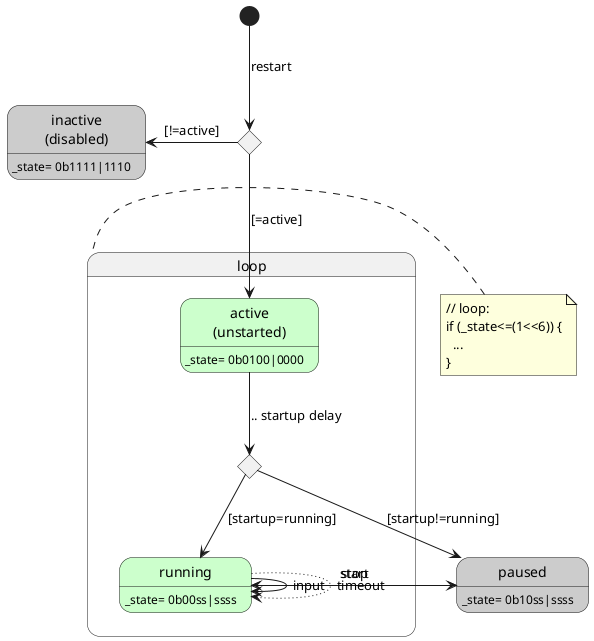 @startuml
'https://plantuml.com/state-diagram

state 0 <<choice>>
state "inactive\n(disabled)" as inactive #ccc: _state= 0b1111|1110
' b: _state=0b1111|1100
state paused #ccc: _state= 0b10ss|ssss

state loop {
    state "active\n(unstarted)" as b #cfc: _state= 0b0100|0000
    state running #cfc: _state= 0b00ss|ssss
    state c <<choice>>
}

[*] --> 0: restart
0 --> b: [=active]
' 0 -> [*]: [!=active]
0 -l> inactive: [!=active]
'inactive -> [*]
b --> c: .. startup delay
c --> running: [startup=running]
c -> paused: [startup!=running]
running -> paused: stop
paused -> running: start

running -> running: input
running -[dotted]-> running: timeout


note left of loop
    // loop:
    if (_state<=(1<<6)) {
      ...
    }
end note

@enduml